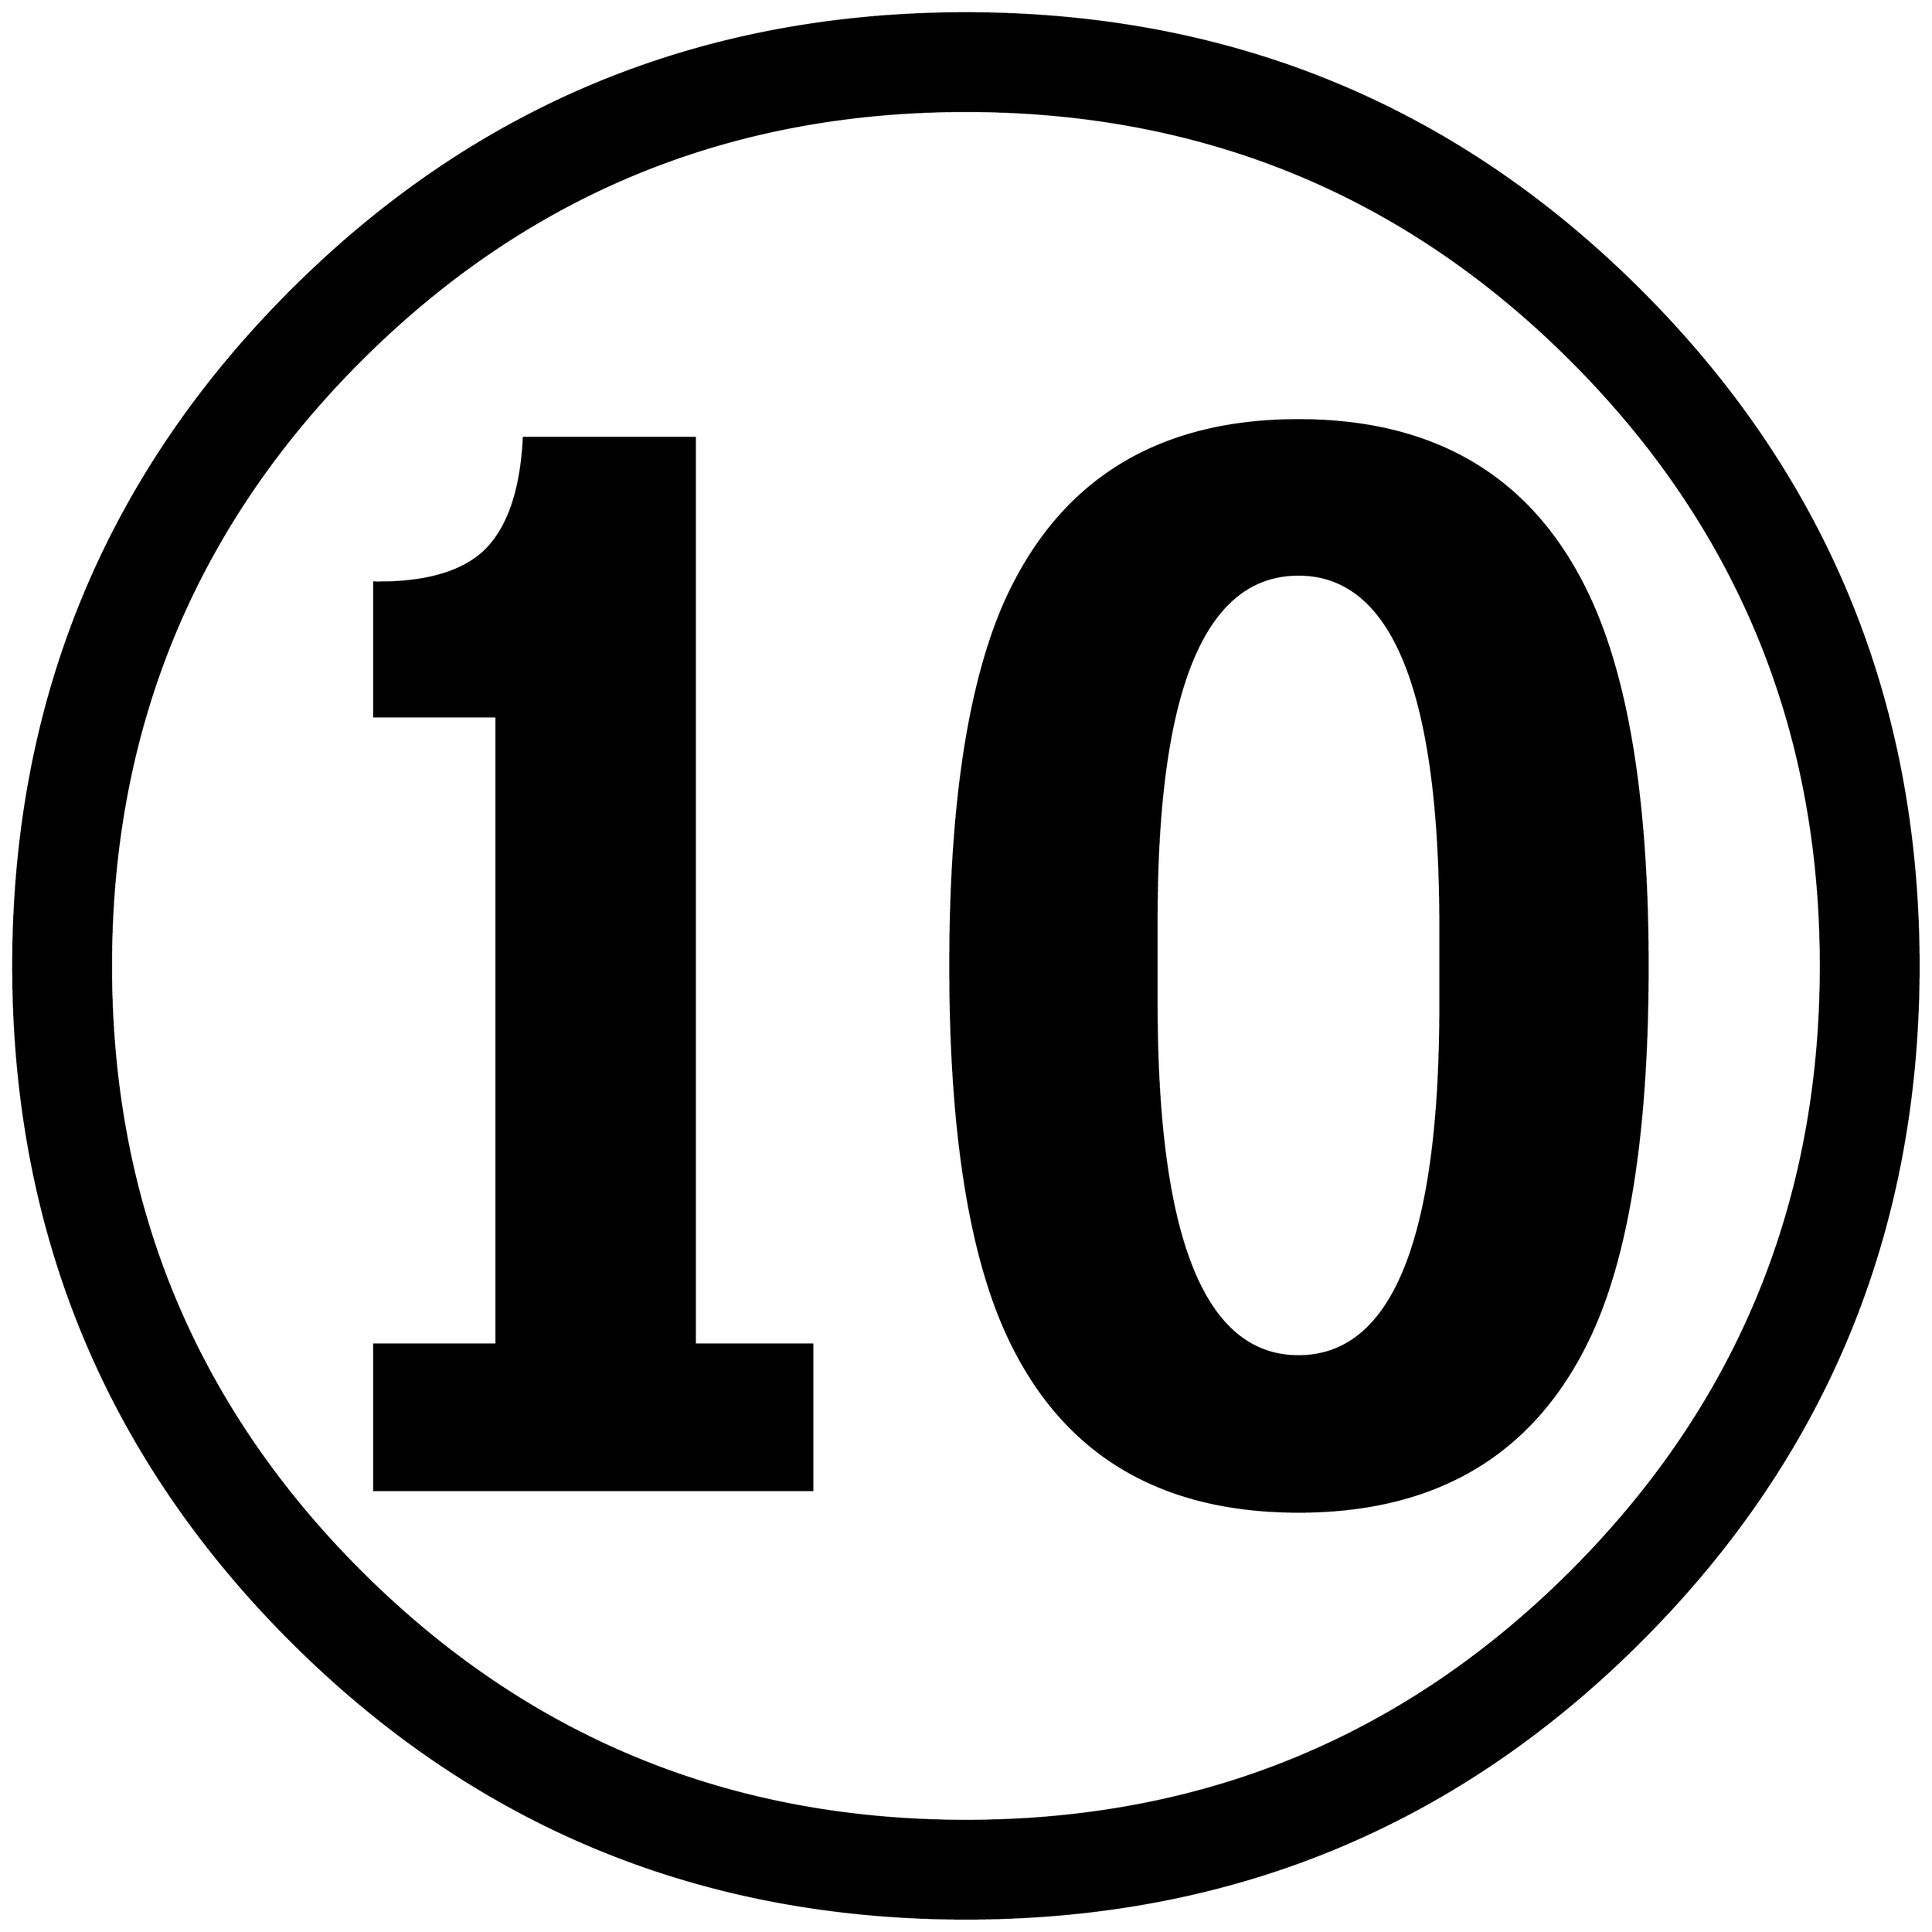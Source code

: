 


\begin{tikzpicture}[y=0.80pt, x=0.80pt, yscale=-1.0, xscale=1.0, inner sep=0pt, outer sep=0pt]
\begin{scope}[shift={(100.0,1706.0)},nonzero rule]
  \path[draw=.,fill=.,line width=1.600pt] (1998.0,-582.0) ..
    controls (1998.0,-311.333) and (1903.333,-81.333) ..
    (1714.0,108.0) .. controls (1524.667,297.333) and (1294.667,392.0)
    .. (1024.0,392.0) .. controls (753.333,392.0) and
    (523.333,297.333) .. (334.0,108.0) .. controls (144.667,-81.333) and
    (50.0,-311.333) .. (50.0,-582.0) .. controls (50.0,-852.667) and
    (144.667,-1082.667) .. (334.0,-1272.0) .. controls
    (523.333,-1461.333) and (753.333,-1556.0) .. (1024.0,-1556.0) ..
    controls (1294.667,-1556.0) and (1524.667,-1461.333) ..
    (1714.0,-1272.0) .. controls (1903.333,-1082.667) and
    (1998.0,-852.667) .. (1998.0,-582.0) -- cycle(1898.0,-582.0)
    .. controls (1898.0,-824.667) and (1813.0,-1031.0) ..
    (1643.0,-1201.0) .. controls (1473.0,-1371.0) and
    (1266.667,-1456.0) .. (1024.0,-1456.0) .. controls
    (781.333,-1456.0) and (575.0,-1371.0) .. (405.0,-1201.0) ..
    controls (235.0,-1031.0) and (150.0,-824.667) ..
    (150.0,-582.0) .. controls (150.0,-339.333) and (235.0,-133.0)
    .. (405.0,37.0) .. controls (575.0,207.0) and (781.333,292.0)
    .. (1024.0,292.0) .. controls (1266.667,292.0) and
    (1473.0,207.0) .. (1643.0,37.0) .. controls (1813.0,-133.0)
    and (1898.0,-339.333) .. (1898.0,-582.0) --
    cycle(1721.0,-582.0) .. controls (1721.0,-416.667) and
    (1702.0,-292.0) .. (1664.0,-208.0) .. controls
    (1608.0,-85.333) and (1508.0,-24.0) .. (1364.0,-24.0) ..
    controls (1220.0,-24.0) and (1120.333,-85.333) ..
    (1065.0,-208.0) .. controls (1027.0,-292.667) and
    (1008.0,-417.333) .. (1008.0,-582.0) .. controls
    (1008.0,-746.667) and (1027.0,-871.333) .. (1065.0,-956.0) ..
    controls (1121.0,-1078.667) and (1220.667,-1140.0) ..
    (1364.0,-1140.0) .. controls (1507.333,-1140.0) and
    (1607.0,-1078.333) .. (1663.0,-955.0) .. controls
    (1701.667,-869.667) and (1721.0,-745.333) .. (1721.0,-582.0) --
    cycle(867.0,-46.0) -- (419.0,-46.0) -- (419.0,-195.0) --
    (544.0,-195.0) -- (544.0,-837.0) -- (419.0,-837.0) --
    (419.0,-974.0) .. controls (471.667,-973.333) and (509.667,-984.333)
    .. (533.0,-1007.0) .. controls (556.333,-1030.333) and
    (569.333,-1068.667) .. (572.0,-1122.0) -- (747.0,-1122.0) --
    (747.0,-195.0) -- (867.0,-195.0) -- (867.0,-46.0) --
    cycle(1509.0,-541.0) -- (1509.0,-623.0) .. controls
    (1509.0,-862.333) and (1460.667,-982.0) .. (1364.0,-982.0) ..
    controls (1267.333,-982.0) and (1219.0,-864.667) ..
    (1219.0,-630.0) -- (1219.0,-544.0) .. controls
    (1219.0,-303.333) and (1267.333,-183.0) .. (1364.0,-183.0) ..
    controls (1460.667,-183.0) and (1509.0,-302.333) ..
    (1509.0,-541.0) -- cycle;
\end{scope}

\end{tikzpicture}

